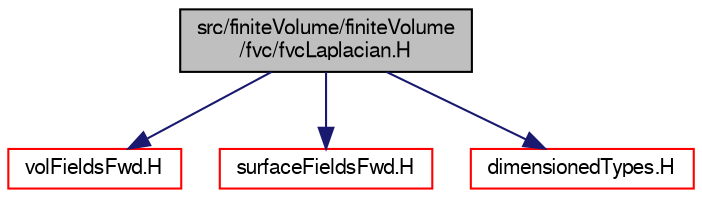 digraph "src/finiteVolume/finiteVolume/fvc/fvcLaplacian.H"
{
  bgcolor="transparent";
  edge [fontname="FreeSans",fontsize="10",labelfontname="FreeSans",labelfontsize="10"];
  node [fontname="FreeSans",fontsize="10",shape=record];
  Node0 [label="src/finiteVolume/finiteVolume\l/fvc/fvcLaplacian.H",height=0.2,width=0.4,color="black", fillcolor="grey75", style="filled", fontcolor="black"];
  Node0 -> Node1 [color="midnightblue",fontsize="10",style="solid",fontname="FreeSans"];
  Node1 [label="volFieldsFwd.H",height=0.2,width=0.4,color="red",URL="$a02753.html"];
  Node0 -> Node59 [color="midnightblue",fontsize="10",style="solid",fontname="FreeSans"];
  Node59 [label="surfaceFieldsFwd.H",height=0.2,width=0.4,color="red",URL="$a02738.html"];
  Node0 -> Node60 [color="midnightblue",fontsize="10",style="solid",fontname="FreeSans"];
  Node60 [label="dimensionedTypes.H",height=0.2,width=0.4,color="red",URL="$a09377.html"];
}
